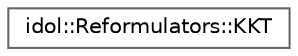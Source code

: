 digraph "Graphical Class Hierarchy"
{
 // LATEX_PDF_SIZE
  bgcolor="transparent";
  edge [fontname=Helvetica,fontsize=10,labelfontname=Helvetica,labelfontsize=10];
  node [fontname=Helvetica,fontsize=10,shape=box,height=0.2,width=0.4];
  rankdir="LR";
  Node0 [id="Node000000",label="idol::Reformulators::KKT",height=0.2,width=0.4,color="grey40", fillcolor="white", style="filled",URL="$classidol_1_1Reformulators_1_1KKT.html",tooltip=" "];
}
